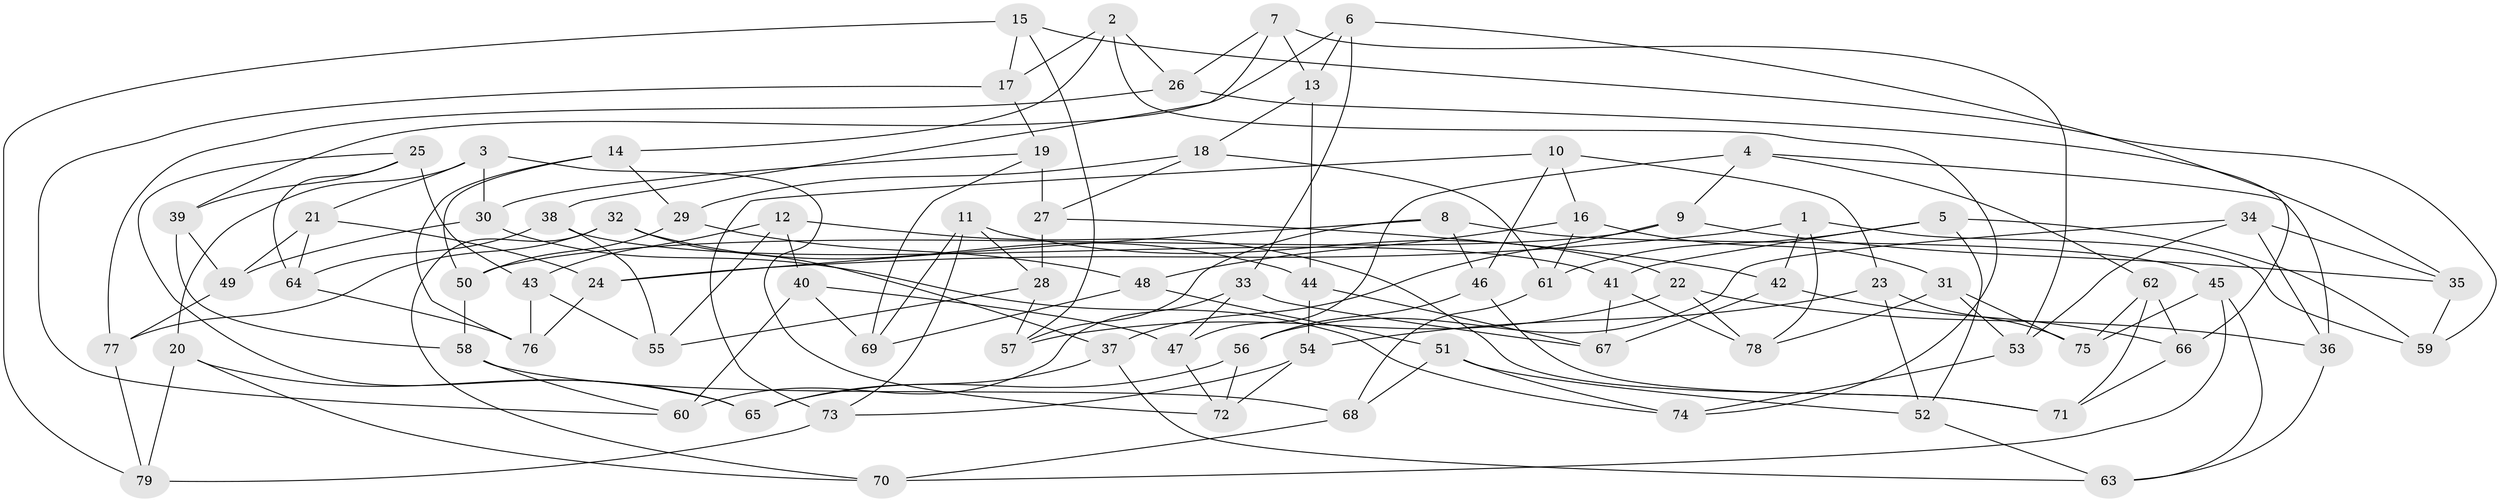 // Generated by graph-tools (version 1.1) at 2025/50/03/09/25 03:50:51]
// undirected, 79 vertices, 158 edges
graph export_dot {
graph [start="1"]
  node [color=gray90,style=filled];
  1;
  2;
  3;
  4;
  5;
  6;
  7;
  8;
  9;
  10;
  11;
  12;
  13;
  14;
  15;
  16;
  17;
  18;
  19;
  20;
  21;
  22;
  23;
  24;
  25;
  26;
  27;
  28;
  29;
  30;
  31;
  32;
  33;
  34;
  35;
  36;
  37;
  38;
  39;
  40;
  41;
  42;
  43;
  44;
  45;
  46;
  47;
  48;
  49;
  50;
  51;
  52;
  53;
  54;
  55;
  56;
  57;
  58;
  59;
  60;
  61;
  62;
  63;
  64;
  65;
  66;
  67;
  68;
  69;
  70;
  71;
  72;
  73;
  74;
  75;
  76;
  77;
  78;
  79;
  1 -- 78;
  1 -- 24;
  1 -- 42;
  1 -- 59;
  2 -- 17;
  2 -- 14;
  2 -- 26;
  2 -- 74;
  3 -- 21;
  3 -- 20;
  3 -- 72;
  3 -- 30;
  4 -- 47;
  4 -- 62;
  4 -- 9;
  4 -- 36;
  5 -- 52;
  5 -- 41;
  5 -- 59;
  5 -- 61;
  6 -- 33;
  6 -- 35;
  6 -- 39;
  6 -- 13;
  7 -- 53;
  7 -- 38;
  7 -- 26;
  7 -- 13;
  8 -- 57;
  8 -- 45;
  8 -- 46;
  8 -- 24;
  9 -- 35;
  9 -- 37;
  9 -- 50;
  10 -- 73;
  10 -- 46;
  10 -- 23;
  10 -- 16;
  11 -- 69;
  11 -- 28;
  11 -- 22;
  11 -- 73;
  12 -- 40;
  12 -- 71;
  12 -- 55;
  12 -- 43;
  13 -- 18;
  13 -- 44;
  14 -- 76;
  14 -- 29;
  14 -- 50;
  15 -- 17;
  15 -- 59;
  15 -- 79;
  15 -- 57;
  16 -- 61;
  16 -- 31;
  16 -- 48;
  17 -- 60;
  17 -- 19;
  18 -- 27;
  18 -- 61;
  18 -- 29;
  19 -- 27;
  19 -- 69;
  19 -- 30;
  20 -- 79;
  20 -- 65;
  20 -- 70;
  21 -- 24;
  21 -- 64;
  21 -- 49;
  22 -- 36;
  22 -- 78;
  22 -- 57;
  23 -- 75;
  23 -- 52;
  23 -- 54;
  24 -- 76;
  25 -- 64;
  25 -- 65;
  25 -- 39;
  25 -- 43;
  26 -- 77;
  26 -- 66;
  27 -- 42;
  27 -- 28;
  28 -- 55;
  28 -- 57;
  29 -- 48;
  29 -- 50;
  30 -- 74;
  30 -- 49;
  31 -- 78;
  31 -- 75;
  31 -- 53;
  32 -- 37;
  32 -- 77;
  32 -- 44;
  32 -- 70;
  33 -- 60;
  33 -- 67;
  33 -- 47;
  34 -- 35;
  34 -- 53;
  34 -- 36;
  34 -- 56;
  35 -- 59;
  36 -- 63;
  37 -- 63;
  37 -- 65;
  38 -- 55;
  38 -- 41;
  38 -- 64;
  39 -- 58;
  39 -- 49;
  40 -- 69;
  40 -- 47;
  40 -- 60;
  41 -- 78;
  41 -- 67;
  42 -- 66;
  42 -- 67;
  43 -- 76;
  43 -- 55;
  44 -- 54;
  44 -- 67;
  45 -- 70;
  45 -- 63;
  45 -- 75;
  46 -- 71;
  46 -- 56;
  47 -- 72;
  48 -- 69;
  48 -- 51;
  49 -- 77;
  50 -- 58;
  51 -- 68;
  51 -- 52;
  51 -- 74;
  52 -- 63;
  53 -- 74;
  54 -- 73;
  54 -- 72;
  56 -- 65;
  56 -- 72;
  58 -- 68;
  58 -- 60;
  61 -- 68;
  62 -- 71;
  62 -- 66;
  62 -- 75;
  64 -- 76;
  66 -- 71;
  68 -- 70;
  73 -- 79;
  77 -- 79;
}
